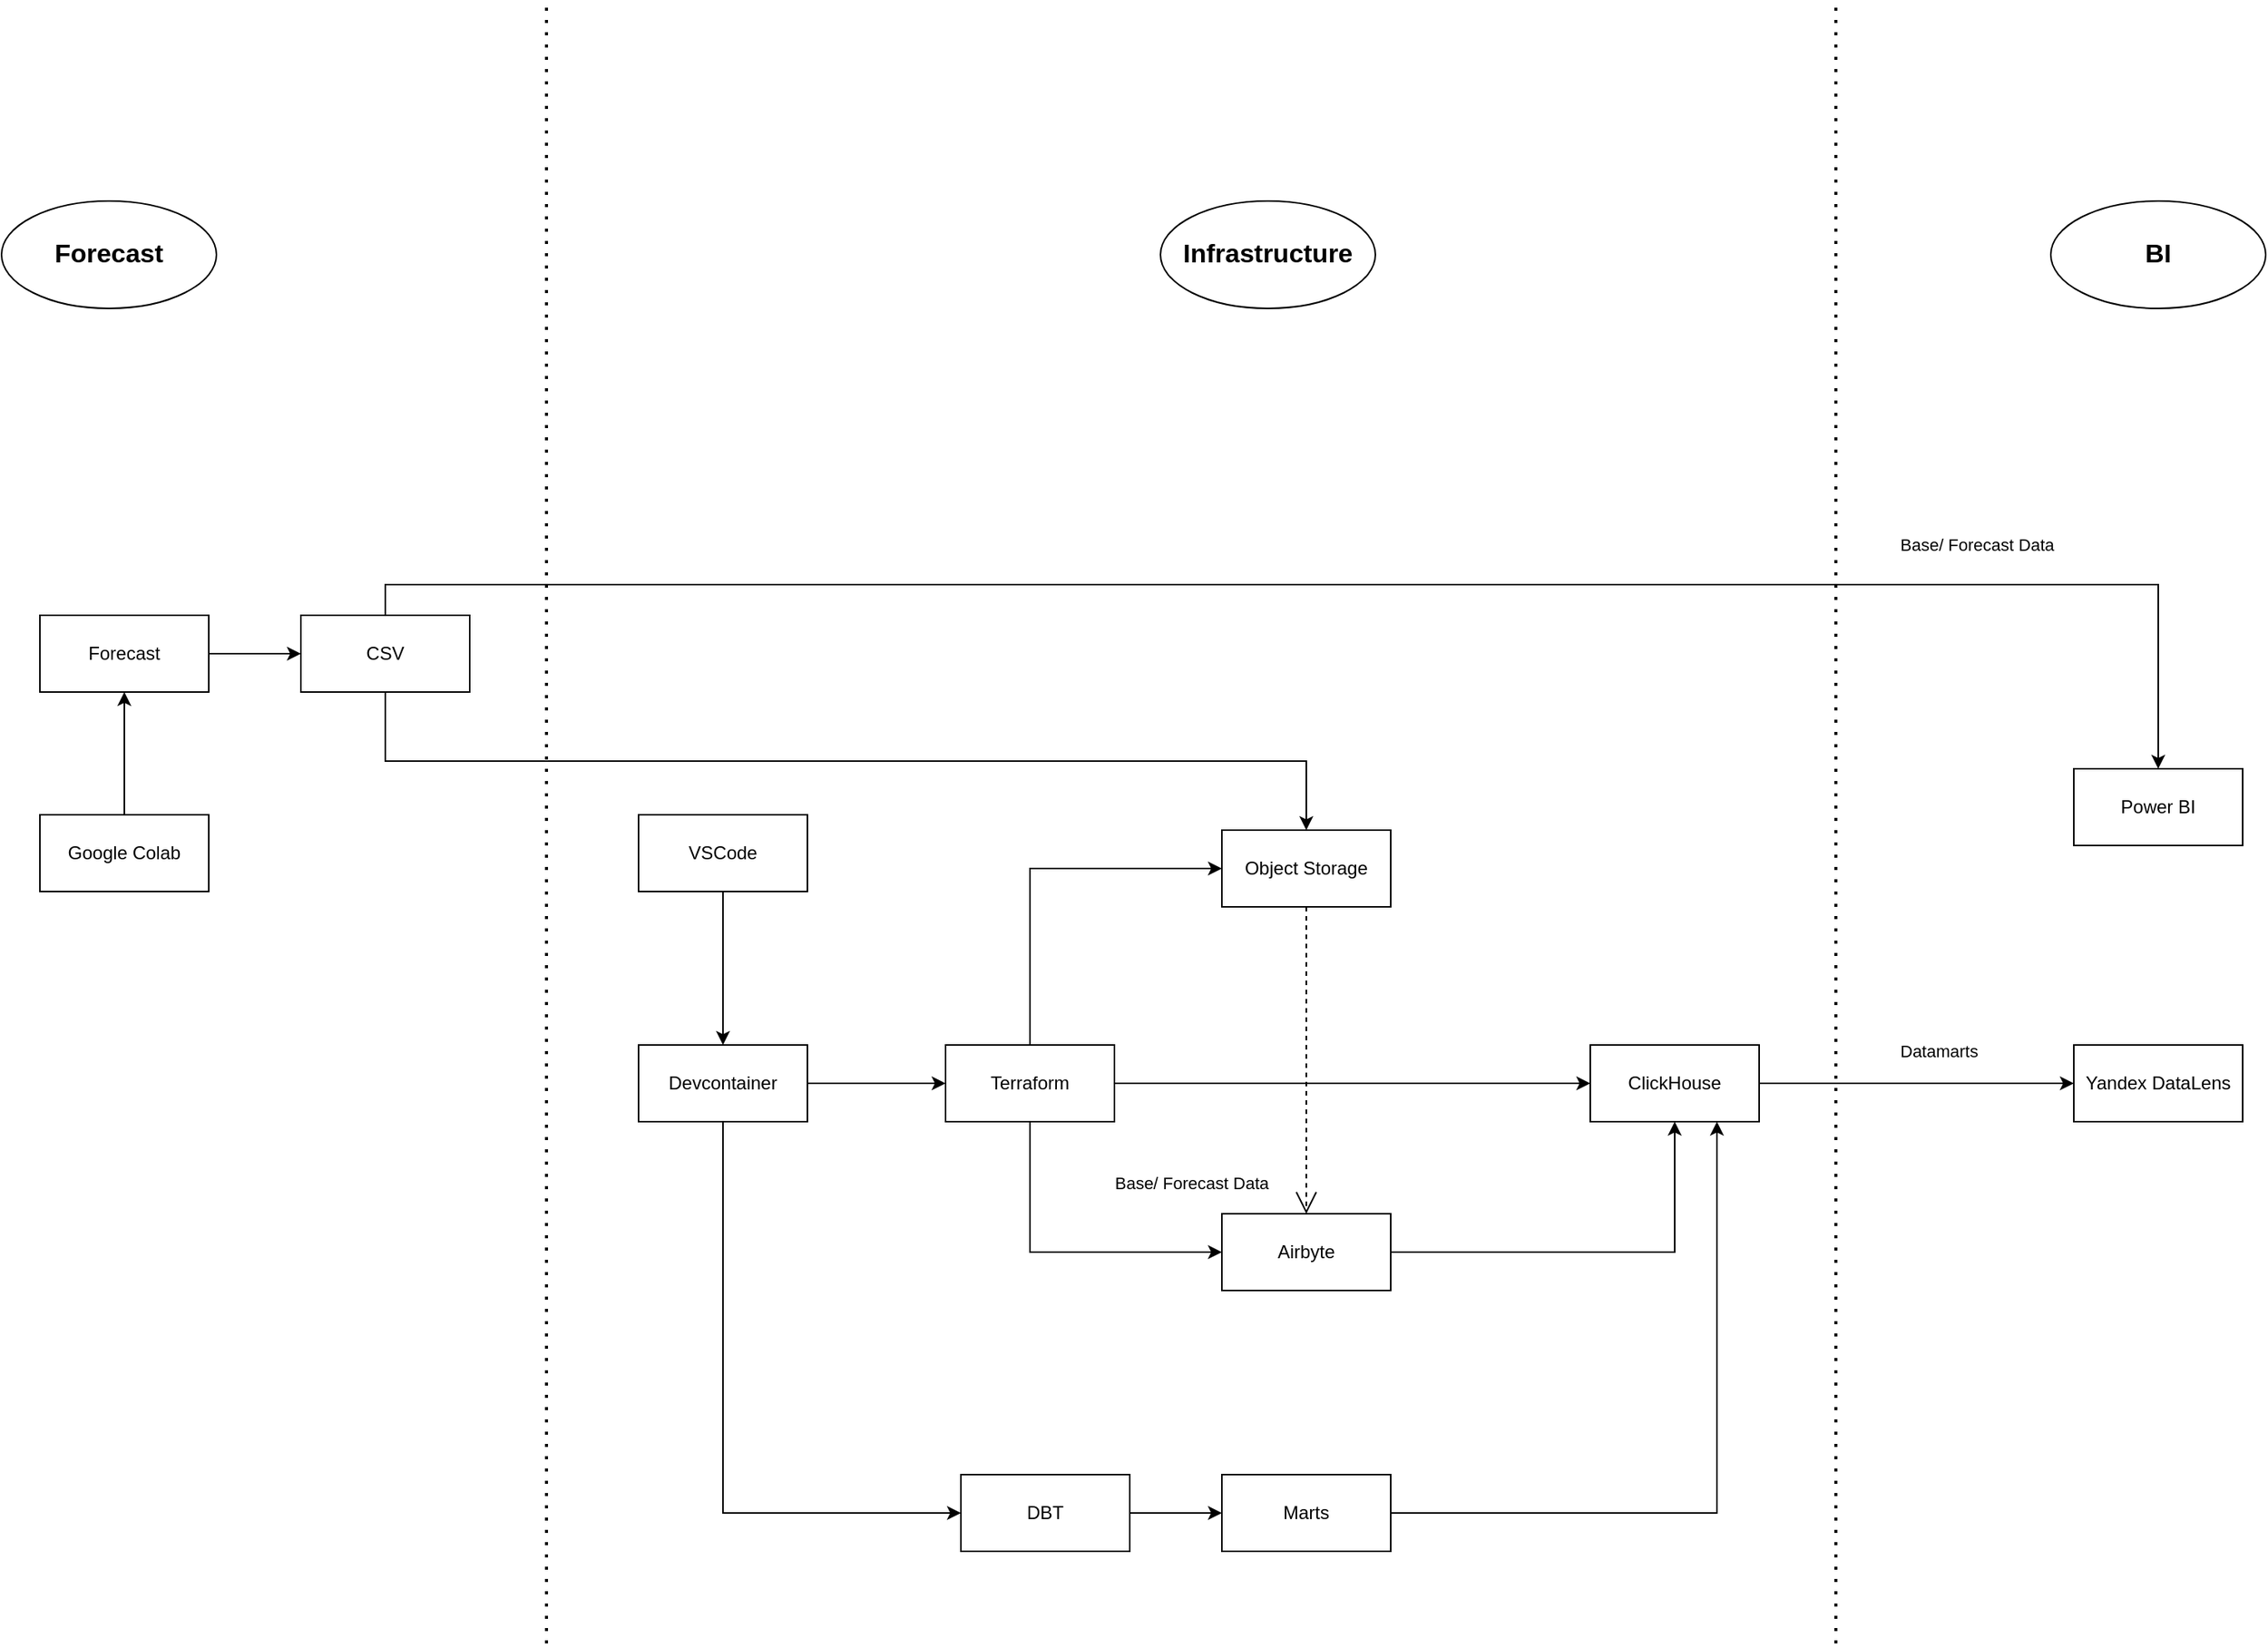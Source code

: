 <mxfile version="22.1.0" type="github">
  <diagram name="Page-1" id="2YBvvXClWsGukQMizWep">
    <mxGraphModel dx="3650" dy="2220" grid="1" gridSize="10" guides="1" tooltips="1" connect="1" arrows="1" fold="1" page="1" pageScale="1" pageWidth="850" pageHeight="1100" math="0" shadow="0">
      <root>
        <mxCell id="0" />
        <mxCell id="1" parent="0" />
        <mxCell id="-v91JJjRzK7w9HNX38CT-7" style="edgeStyle=orthogonalEdgeStyle;rounded=0;orthogonalLoop=1;jettySize=auto;html=1;exitX=1;exitY=0.5;exitDx=0;exitDy=0;entryX=0;entryY=0.5;entryDx=0;entryDy=0;" edge="1" parent="1" source="-v91JJjRzK7w9HNX38CT-1" target="-v91JJjRzK7w9HNX38CT-4">
          <mxGeometry relative="1" as="geometry" />
        </mxCell>
        <mxCell id="-v91JJjRzK7w9HNX38CT-9" style="edgeStyle=orthogonalEdgeStyle;rounded=0;orthogonalLoop=1;jettySize=auto;html=1;exitX=0.5;exitY=1;exitDx=0;exitDy=0;entryX=0;entryY=0.5;entryDx=0;entryDy=0;" edge="1" parent="1" source="-v91JJjRzK7w9HNX38CT-1" target="-v91JJjRzK7w9HNX38CT-8">
          <mxGeometry relative="1" as="geometry" />
        </mxCell>
        <mxCell id="-v91JJjRzK7w9HNX38CT-1" value="Devcontainer" style="html=1;whiteSpace=wrap;" vertex="1" parent="1">
          <mxGeometry x="-500" y="320" width="110" height="50" as="geometry" />
        </mxCell>
        <mxCell id="-v91JJjRzK7w9HNX38CT-43" style="edgeStyle=orthogonalEdgeStyle;rounded=0;orthogonalLoop=1;jettySize=auto;html=1;exitX=1;exitY=0.5;exitDx=0;exitDy=0;entryX=0;entryY=0.5;entryDx=0;entryDy=0;" edge="1" parent="1" source="-v91JJjRzK7w9HNX38CT-4" target="-v91JJjRzK7w9HNX38CT-12">
          <mxGeometry relative="1" as="geometry" />
        </mxCell>
        <mxCell id="-v91JJjRzK7w9HNX38CT-44" style="edgeStyle=orthogonalEdgeStyle;rounded=0;orthogonalLoop=1;jettySize=auto;html=1;exitX=0.5;exitY=1;exitDx=0;exitDy=0;entryX=0;entryY=0.5;entryDx=0;entryDy=0;" edge="1" parent="1" source="-v91JJjRzK7w9HNX38CT-4" target="-v91JJjRzK7w9HNX38CT-10">
          <mxGeometry relative="1" as="geometry" />
        </mxCell>
        <mxCell id="-v91JJjRzK7w9HNX38CT-45" style="edgeStyle=orthogonalEdgeStyle;rounded=0;orthogonalLoop=1;jettySize=auto;html=1;exitX=0.5;exitY=0;exitDx=0;exitDy=0;entryX=0;entryY=0.5;entryDx=0;entryDy=0;" edge="1" parent="1" source="-v91JJjRzK7w9HNX38CT-4" target="-v91JJjRzK7w9HNX38CT-11">
          <mxGeometry relative="1" as="geometry" />
        </mxCell>
        <mxCell id="-v91JJjRzK7w9HNX38CT-4" value="Terraform" style="html=1;whiteSpace=wrap;" vertex="1" parent="1">
          <mxGeometry x="-300" y="320" width="110" height="50" as="geometry" />
        </mxCell>
        <mxCell id="-v91JJjRzK7w9HNX38CT-48" style="edgeStyle=orthogonalEdgeStyle;rounded=0;orthogonalLoop=1;jettySize=auto;html=1;exitX=1;exitY=0.5;exitDx=0;exitDy=0;entryX=0;entryY=0.5;entryDx=0;entryDy=0;" edge="1" parent="1" source="-v91JJjRzK7w9HNX38CT-8" target="-v91JJjRzK7w9HNX38CT-41">
          <mxGeometry relative="1" as="geometry" />
        </mxCell>
        <mxCell id="-v91JJjRzK7w9HNX38CT-8" value="DBT" style="html=1;whiteSpace=wrap;" vertex="1" parent="1">
          <mxGeometry x="-290" y="600" width="110" height="50" as="geometry" />
        </mxCell>
        <mxCell id="-v91JJjRzK7w9HNX38CT-47" style="edgeStyle=orthogonalEdgeStyle;rounded=0;orthogonalLoop=1;jettySize=auto;html=1;exitX=1;exitY=0.5;exitDx=0;exitDy=0;entryX=0.5;entryY=1;entryDx=0;entryDy=0;" edge="1" parent="1" source="-v91JJjRzK7w9HNX38CT-10" target="-v91JJjRzK7w9HNX38CT-12">
          <mxGeometry relative="1" as="geometry" />
        </mxCell>
        <mxCell id="-v91JJjRzK7w9HNX38CT-10" value="Airbyte" style="html=1;whiteSpace=wrap;" vertex="1" parent="1">
          <mxGeometry x="-120" y="430" width="110" height="50" as="geometry" />
        </mxCell>
        <mxCell id="-v91JJjRzK7w9HNX38CT-11" value="Object Storage" style="html=1;whiteSpace=wrap;" vertex="1" parent="1">
          <mxGeometry x="-120" y="180" width="110" height="50" as="geometry" />
        </mxCell>
        <mxCell id="-v91JJjRzK7w9HNX38CT-52" style="edgeStyle=orthogonalEdgeStyle;rounded=0;orthogonalLoop=1;jettySize=auto;html=1;exitX=1;exitY=0.5;exitDx=0;exitDy=0;entryX=0;entryY=0.5;entryDx=0;entryDy=0;" edge="1" parent="1" source="-v91JJjRzK7w9HNX38CT-12" target="-v91JJjRzK7w9HNX38CT-51">
          <mxGeometry relative="1" as="geometry" />
        </mxCell>
        <mxCell id="-v91JJjRzK7w9HNX38CT-12" value="ClickHouse" style="html=1;whiteSpace=wrap;" vertex="1" parent="1">
          <mxGeometry x="120" y="320" width="110" height="50" as="geometry" />
        </mxCell>
        <mxCell id="-v91JJjRzK7w9HNX38CT-35" value="" style="edgeStyle=orthogonalEdgeStyle;rounded=0;orthogonalLoop=1;jettySize=auto;html=1;" edge="1" parent="1" source="-v91JJjRzK7w9HNX38CT-13" target="-v91JJjRzK7w9HNX38CT-33">
          <mxGeometry relative="1" as="geometry" />
        </mxCell>
        <mxCell id="-v91JJjRzK7w9HNX38CT-13" value="Google Colab" style="html=1;whiteSpace=wrap;" vertex="1" parent="1">
          <mxGeometry x="-890" y="170" width="110" height="50" as="geometry" />
        </mxCell>
        <mxCell id="-v91JJjRzK7w9HNX38CT-23" value="Forecast" style="ellipse;whiteSpace=wrap;html=1;fontStyle=1;fontSize=17;" vertex="1" parent="1">
          <mxGeometry x="-915" y="-230" width="140" height="70" as="geometry" />
        </mxCell>
        <mxCell id="-v91JJjRzK7w9HNX38CT-26" value="Infrastructure" style="ellipse;whiteSpace=wrap;html=1;fontSize=17;fontStyle=1" vertex="1" parent="1">
          <mxGeometry x="-160" y="-230" width="140" height="70" as="geometry" />
        </mxCell>
        <mxCell id="-v91JJjRzK7w9HNX38CT-27" value="BI" style="ellipse;whiteSpace=wrap;html=1;fontSize=17;fontStyle=1" vertex="1" parent="1">
          <mxGeometry x="420" y="-230" width="140" height="70" as="geometry" />
        </mxCell>
        <mxCell id="-v91JJjRzK7w9HNX38CT-36" style="edgeStyle=orthogonalEdgeStyle;rounded=0;orthogonalLoop=1;jettySize=auto;html=1;exitX=1;exitY=0.5;exitDx=0;exitDy=0;entryX=0;entryY=0.5;entryDx=0;entryDy=0;" edge="1" parent="1" source="-v91JJjRzK7w9HNX38CT-33" target="-v91JJjRzK7w9HNX38CT-34">
          <mxGeometry relative="1" as="geometry" />
        </mxCell>
        <mxCell id="-v91JJjRzK7w9HNX38CT-33" value="Forecast" style="html=1;whiteSpace=wrap;" vertex="1" parent="1">
          <mxGeometry x="-890" y="40" width="110" height="50" as="geometry" />
        </mxCell>
        <mxCell id="-v91JJjRzK7w9HNX38CT-37" style="edgeStyle=orthogonalEdgeStyle;rounded=0;orthogonalLoop=1;jettySize=auto;html=1;exitX=0.5;exitY=1;exitDx=0;exitDy=0;entryX=0.5;entryY=0;entryDx=0;entryDy=0;" edge="1" parent="1" source="-v91JJjRzK7w9HNX38CT-34" target="-v91JJjRzK7w9HNX38CT-11">
          <mxGeometry relative="1" as="geometry" />
        </mxCell>
        <mxCell id="-v91JJjRzK7w9HNX38CT-55" style="edgeStyle=orthogonalEdgeStyle;rounded=0;orthogonalLoop=1;jettySize=auto;html=1;exitX=0.5;exitY=0;exitDx=0;exitDy=0;entryX=0.5;entryY=0;entryDx=0;entryDy=0;" edge="1" parent="1" source="-v91JJjRzK7w9HNX38CT-34" target="-v91JJjRzK7w9HNX38CT-50">
          <mxGeometry relative="1" as="geometry" />
        </mxCell>
        <mxCell id="-v91JJjRzK7w9HNX38CT-34" value="CSV" style="html=1;whiteSpace=wrap;" vertex="1" parent="1">
          <mxGeometry x="-720" y="40" width="110" height="50" as="geometry" />
        </mxCell>
        <mxCell id="-v91JJjRzK7w9HNX38CT-40" value="" style="edgeStyle=orthogonalEdgeStyle;rounded=0;orthogonalLoop=1;jettySize=auto;html=1;" edge="1" parent="1" source="-v91JJjRzK7w9HNX38CT-39" target="-v91JJjRzK7w9HNX38CT-1">
          <mxGeometry relative="1" as="geometry" />
        </mxCell>
        <mxCell id="-v91JJjRzK7w9HNX38CT-39" value="VSCode" style="html=1;whiteSpace=wrap;" vertex="1" parent="1">
          <mxGeometry x="-500" y="170" width="110" height="50" as="geometry" />
        </mxCell>
        <mxCell id="-v91JJjRzK7w9HNX38CT-49" style="edgeStyle=orthogonalEdgeStyle;rounded=0;orthogonalLoop=1;jettySize=auto;html=1;exitX=1;exitY=0.5;exitDx=0;exitDy=0;entryX=0.75;entryY=1;entryDx=0;entryDy=0;" edge="1" parent="1" source="-v91JJjRzK7w9HNX38CT-41" target="-v91JJjRzK7w9HNX38CT-12">
          <mxGeometry relative="1" as="geometry" />
        </mxCell>
        <mxCell id="-v91JJjRzK7w9HNX38CT-41" value="Marts" style="html=1;whiteSpace=wrap;" vertex="1" parent="1">
          <mxGeometry x="-120" y="600" width="110" height="50" as="geometry" />
        </mxCell>
        <mxCell id="-v91JJjRzK7w9HNX38CT-50" value="Power BI" style="html=1;whiteSpace=wrap;" vertex="1" parent="1">
          <mxGeometry x="435" y="140" width="110" height="50" as="geometry" />
        </mxCell>
        <mxCell id="-v91JJjRzK7w9HNX38CT-51" value="Yandex DataLens" style="html=1;whiteSpace=wrap;" vertex="1" parent="1">
          <mxGeometry x="435" y="320" width="110" height="50" as="geometry" />
        </mxCell>
        <mxCell id="-v91JJjRzK7w9HNX38CT-53" value="Base/ Forecast Data" style="endArrow=open;endSize=12;dashed=1;html=1;rounded=0;exitX=0.5;exitY=1;exitDx=0;exitDy=0;entryX=0.5;entryY=0;entryDx=0;entryDy=0;" edge="1" parent="1" source="-v91JJjRzK7w9HNX38CT-11" target="-v91JJjRzK7w9HNX38CT-10">
          <mxGeometry x="0.8" y="-75" width="160" relative="1" as="geometry">
            <mxPoint x="-37.5" y="310" as="sourcePoint" />
            <mxPoint x="-197.5" y="310" as="targetPoint" />
            <mxPoint as="offset" />
          </mxGeometry>
        </mxCell>
        <mxCell id="-v91JJjRzK7w9HNX38CT-59" value="&lt;span style=&quot;color: rgb(0, 0, 0); font-family: Helvetica; font-size: 11px; font-style: normal; font-variant-ligatures: normal; font-variant-caps: normal; font-weight: 400; letter-spacing: normal; orphans: 2; text-align: center; text-indent: 0px; text-transform: none; widows: 2; word-spacing: 0px; -webkit-text-stroke-width: 0px; background-color: rgb(255, 255, 255); text-decoration-thickness: initial; text-decoration-style: initial; text-decoration-color: initial; float: none; display: inline !important;&quot;&gt;Base/ Forecast Data&lt;/span&gt;" style="text;whiteSpace=wrap;html=1;" vertex="1" parent="1">
          <mxGeometry x="320" y="-20" width="130" height="40" as="geometry" />
        </mxCell>
        <mxCell id="-v91JJjRzK7w9HNX38CT-60" value="&lt;div style=&quot;text-align: center;&quot;&gt;&lt;span style=&quot;font-size: 11px; background-color: rgb(255, 255, 255);&quot;&gt;Datamarts&lt;/span&gt;&lt;/div&gt;" style="text;whiteSpace=wrap;html=1;" vertex="1" parent="1">
          <mxGeometry x="320" y="310" width="65" height="40" as="geometry" />
        </mxCell>
        <mxCell id="-v91JJjRzK7w9HNX38CT-69" value="" style="endArrow=none;dashed=1;html=1;dashPattern=1 3;strokeWidth=2;rounded=0;" edge="1" parent="1">
          <mxGeometry width="50" height="50" relative="1" as="geometry">
            <mxPoint x="-560" y="710" as="sourcePoint" />
            <mxPoint x="-560" y="-360" as="targetPoint" />
          </mxGeometry>
        </mxCell>
        <mxCell id="-v91JJjRzK7w9HNX38CT-70" value="" style="endArrow=none;dashed=1;html=1;dashPattern=1 3;strokeWidth=2;rounded=0;" edge="1" parent="1">
          <mxGeometry width="50" height="50" relative="1" as="geometry">
            <mxPoint x="280" y="710" as="sourcePoint" />
            <mxPoint x="280" y="-360" as="targetPoint" />
          </mxGeometry>
        </mxCell>
      </root>
    </mxGraphModel>
  </diagram>
</mxfile>
